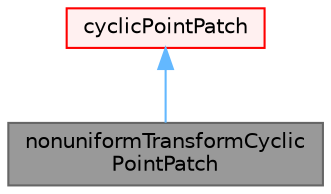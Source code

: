 digraph "nonuniformTransformCyclicPointPatch"
{
 // LATEX_PDF_SIZE
  bgcolor="transparent";
  edge [fontname=Helvetica,fontsize=10,labelfontname=Helvetica,labelfontsize=10];
  node [fontname=Helvetica,fontsize=10,shape=box,height=0.2,width=0.4];
  Node1 [id="Node000001",label="nonuniformTransformCyclic\lPointPatch",height=0.2,width=0.4,color="gray40", fillcolor="grey60", style="filled", fontcolor="black",tooltip="Cyclic patch with slip constraint."];
  Node2 -> Node1 [id="edge1_Node000001_Node000002",dir="back",color="steelblue1",style="solid",tooltip=" "];
  Node2 [id="Node000002",label="cyclicPointPatch",height=0.2,width=0.4,color="red", fillcolor="#FFF0F0", style="filled",URL="$classFoam_1_1cyclicPointPatch.html",tooltip="Cyclic patch for post-processing."];
}
